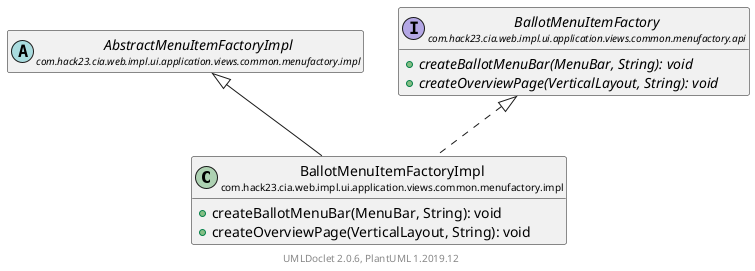 @startuml
    set namespaceSeparator none
    hide empty fields
    hide empty methods

    class "<size:14>BallotMenuItemFactoryImpl\n<size:10>com.hack23.cia.web.impl.ui.application.views.common.menufactory.impl" as com.hack23.cia.web.impl.ui.application.views.common.menufactory.impl.BallotMenuItemFactoryImpl [[BallotMenuItemFactoryImpl.html]] {
        +createBallotMenuBar(MenuBar, String): void
        +createOverviewPage(VerticalLayout, String): void
    }

    abstract class "<size:14>AbstractMenuItemFactoryImpl\n<size:10>com.hack23.cia.web.impl.ui.application.views.common.menufactory.impl" as com.hack23.cia.web.impl.ui.application.views.common.menufactory.impl.AbstractMenuItemFactoryImpl [[AbstractMenuItemFactoryImpl.html]]
    interface "<size:14>BallotMenuItemFactory\n<size:10>com.hack23.cia.web.impl.ui.application.views.common.menufactory.api" as com.hack23.cia.web.impl.ui.application.views.common.menufactory.api.BallotMenuItemFactory [[../api/BallotMenuItemFactory.html]] {
        {abstract} +createBallotMenuBar(MenuBar, String): void
        {abstract} +createOverviewPage(VerticalLayout, String): void
    }

    com.hack23.cia.web.impl.ui.application.views.common.menufactory.impl.AbstractMenuItemFactoryImpl <|-- com.hack23.cia.web.impl.ui.application.views.common.menufactory.impl.BallotMenuItemFactoryImpl
    com.hack23.cia.web.impl.ui.application.views.common.menufactory.api.BallotMenuItemFactory <|.. com.hack23.cia.web.impl.ui.application.views.common.menufactory.impl.BallotMenuItemFactoryImpl

    center footer UMLDoclet 2.0.6, PlantUML 1.2019.12
@enduml
